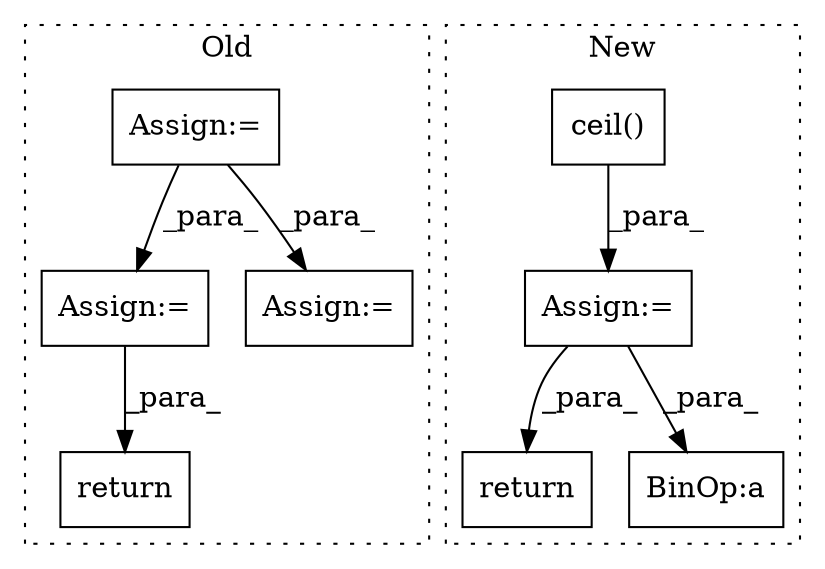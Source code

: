 digraph G {
subgraph cluster0 {
1 [label="return" a="93" s="1315" l="7" shape="box"];
5 [label="Assign:=" a="68" s="1288" l="3" shape="box"];
7 [label="Assign:=" a="68" s="794" l="3" shape="box"];
8 [label="Assign:=" a="68" s="865" l="3" shape="box"];
label = "Old";
style="dotted";
}
subgraph cluster1 {
2 [label="ceil()" a="75" s="391,460" l="10,1" shape="box"];
3 [label="Assign:=" a="68" s="388" l="3" shape="box"];
4 [label="return" a="93" s="1268" l="7" shape="box"];
6 [label="BinOp:a" a="82" s="850" l="3" shape="box"];
label = "New";
style="dotted";
}
2 -> 3 [label="_para_"];
3 -> 4 [label="_para_"];
3 -> 6 [label="_para_"];
5 -> 1 [label="_para_"];
7 -> 8 [label="_para_"];
7 -> 5 [label="_para_"];
}